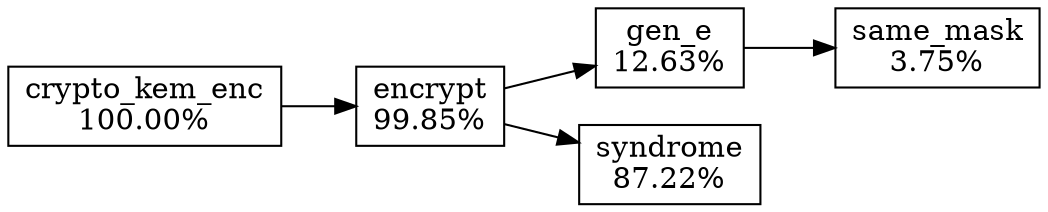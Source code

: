 digraph G {
  rankdir=LR;
  node [shape=box];
  F556254a595b0 [label="crypto_kem_enc\n100.00%"];
  F556254a74c60 [label="encrypt\n99.85%"];
  F556254abd1c0 [label="gen_e\n12.63%"];
  F556254abd6b0 [label="syndrome\n87.22%"];
  F556254abdf30 [label="same_mask\n3.75%"];
  F556254a595b0 -> F556254a74c60
  F556254a74c60 -> F556254abd1c0
  F556254a74c60 -> F556254abd6b0
  F556254abd1c0 -> F556254abdf30
}
